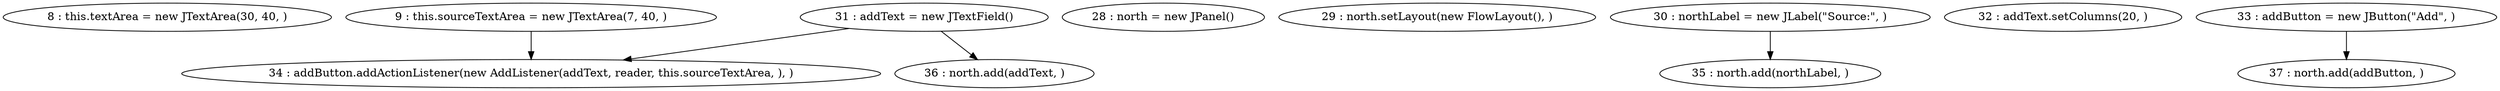 digraph G {
"8 : this.textArea = new JTextArea(30, 40, )"
"9 : this.sourceTextArea = new JTextArea(7, 40, )"
"9 : this.sourceTextArea = new JTextArea(7, 40, )" -> "34 : addButton.addActionListener(new AddListener(addText, reader, this.sourceTextArea, ), )"
"28 : north = new JPanel()"
"29 : north.setLayout(new FlowLayout(), )"
"30 : northLabel = new JLabel(\"Source:\", )"
"30 : northLabel = new JLabel(\"Source:\", )" -> "35 : north.add(northLabel, )"
"31 : addText = new JTextField()"
"31 : addText = new JTextField()" -> "36 : north.add(addText, )"
"31 : addText = new JTextField()" -> "34 : addButton.addActionListener(new AddListener(addText, reader, this.sourceTextArea, ), )"
"32 : addText.setColumns(20, )"
"33 : addButton = new JButton(\"Add\", )"
"33 : addButton = new JButton(\"Add\", )" -> "37 : north.add(addButton, )"
"34 : addButton.addActionListener(new AddListener(addText, reader, this.sourceTextArea, ), )"
"35 : north.add(northLabel, )"
"36 : north.add(addText, )"
"37 : north.add(addButton, )"
}